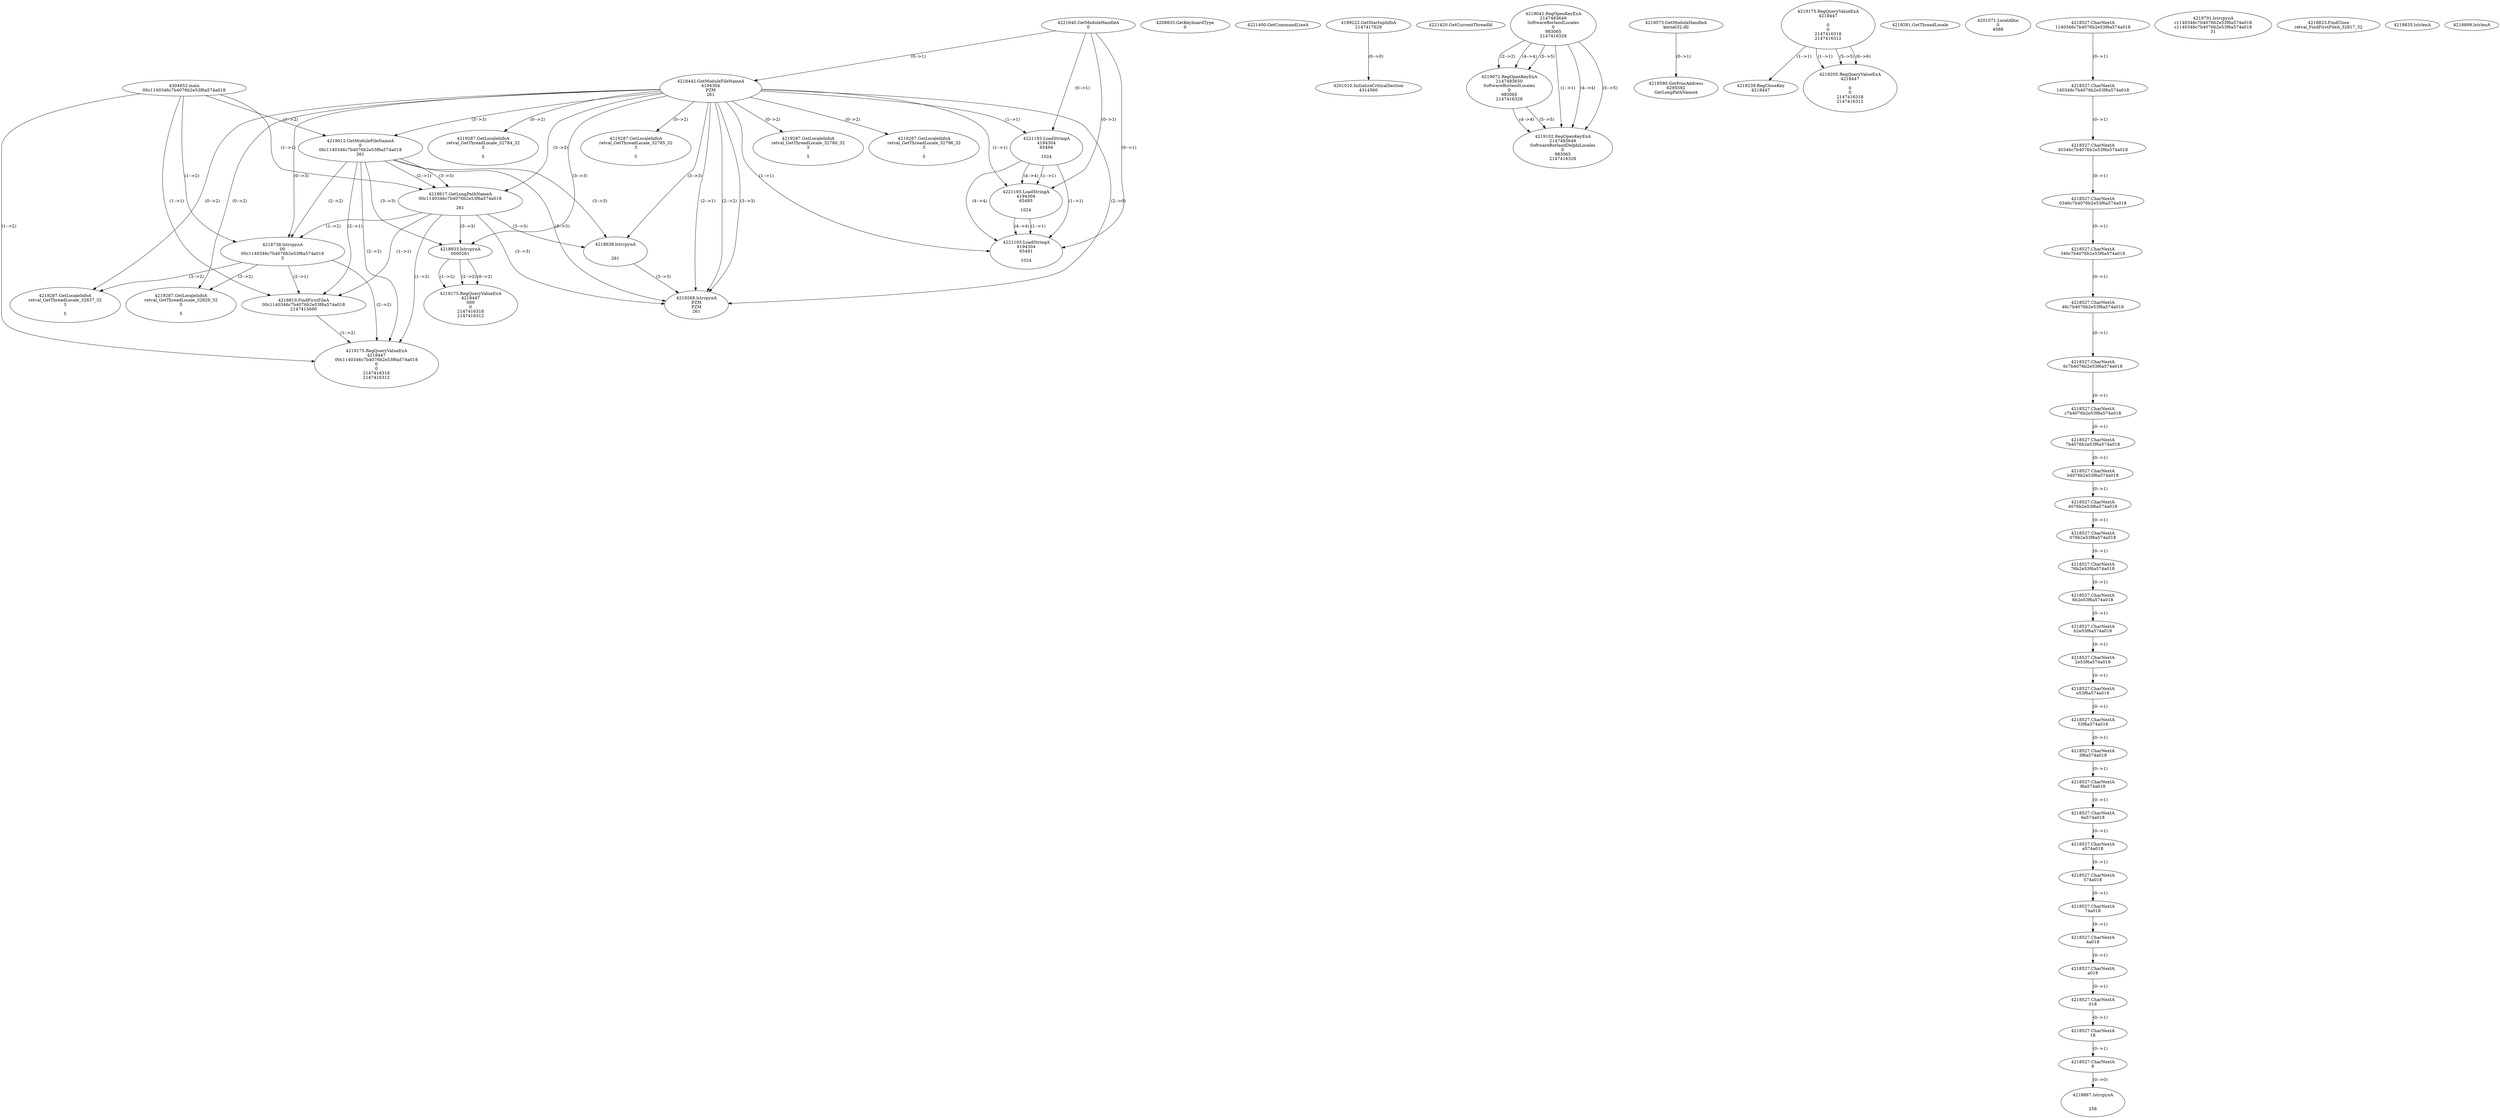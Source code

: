 // Global SCDG with merge call
digraph {
	0 [label="4304852.main
00c1140346c7b4076b2e53f6a574a018"]
	1 [label="4221640.GetModuleHandleA
0"]
	2 [label="4208833.GetKeyboardType
0"]
	3 [label="4221400.GetCommandLineA
"]
	4 [label="4199222.GetStartupInfoA
2147417628"]
	5 [label="4221420.GetCurrentThreadId
"]
	6 [label="4218442.GetModuleFileNameA
4194304
PZM
261"]
	1 -> 6 [label="(0-->1)"]
	7 [label="4219012.GetModuleFileNameA
0
00c1140346c7b4076b2e53f6a574a018
261"]
	0 -> 7 [label="(1-->2)"]
	6 -> 7 [label="(3-->3)"]
	8 [label="4219042.RegOpenKeyExA
2147483649
Software\Borland\Locales
0
983065
2147416328"]
	9 [label="4218573.GetModuleHandleA
kernel32.dll"]
	10 [label="4218590.GetProcAddress
6295592
GetLongPathNameA"]
	9 -> 10 [label="(0-->1)"]
	11 [label="4218617.GetLongPathNameA
00c1140346c7b4076b2e53f6a574a018

261"]
	0 -> 11 [label="(1-->1)"]
	7 -> 11 [label="(2-->1)"]
	6 -> 11 [label="(3-->3)"]
	7 -> 11 [label="(3-->3)"]
	12 [label="4218638.lstrcpynA


261"]
	6 -> 12 [label="(3-->3)"]
	7 -> 12 [label="(3-->3)"]
	11 -> 12 [label="(3-->3)"]
	13 [label="4219175.RegQueryValueExA
4218447

0
0
2147416318
2147416312"]
	14 [label="4219239.RegCloseKey
4218447"]
	13 -> 14 [label="(1-->1)"]
	15 [label="4219268.lstrcpynA
PZM
PZM
261"]
	6 -> 15 [label="(2-->1)"]
	6 -> 15 [label="(2-->2)"]
	6 -> 15 [label="(3-->3)"]
	7 -> 15 [label="(3-->3)"]
	11 -> 15 [label="(3-->3)"]
	12 -> 15 [label="(3-->3)"]
	6 -> 15 [label="(2-->0)"]
	16 [label="4219281.GetThreadLocale
"]
	17 [label="4219287.GetLocaleInfoA
retval_GetThreadLocale_32784_32
3

5"]
	6 -> 17 [label="(0-->2)"]
	18 [label="4221193.LoadStringA
4194304
65494

1024"]
	1 -> 18 [label="(0-->1)"]
	6 -> 18 [label="(1-->1)"]
	19 [label="4221193.LoadStringA
4194304
65493

1024"]
	1 -> 19 [label="(0-->1)"]
	6 -> 19 [label="(1-->1)"]
	18 -> 19 [label="(1-->1)"]
	18 -> 19 [label="(4-->4)"]
	20 [label="4201010.InitializeCriticalSection
4314560"]
	4 -> 20 [label="(0-->0)"]
	21 [label="4201071.LocalAlloc
0
4088"]
	22 [label="4219072.RegOpenKeyExA
2147483650
Software\Borland\Locales
0
983065
2147416328"]
	8 -> 22 [label="(2-->2)"]
	8 -> 22 [label="(4-->4)"]
	8 -> 22 [label="(5-->5)"]
	23 [label="4219102.RegOpenKeyExA
2147483649
Software\Borland\Delphi\Locales
0
983065
2147416328"]
	8 -> 23 [label="(1-->1)"]
	8 -> 23 [label="(4-->4)"]
	22 -> 23 [label="(4-->4)"]
	8 -> 23 [label="(5-->5)"]
	22 -> 23 [label="(5-->5)"]
	24 [label="4218738.lstrcpynA
00
00c1140346c7b4076b2e53f6a574a018
3"]
	0 -> 24 [label="(1-->2)"]
	7 -> 24 [label="(2-->2)"]
	11 -> 24 [label="(1-->2)"]
	6 -> 24 [label="(0-->3)"]
	25 [label="4218527.CharNextA
1140346c7b4076b2e53f6a574a018"]
	26 [label="4218527.CharNextA
140346c7b4076b2e53f6a574a018"]
	25 -> 26 [label="(0-->1)"]
	27 [label="4218527.CharNextA
40346c7b4076b2e53f6a574a018"]
	26 -> 27 [label="(0-->1)"]
	28 [label="4218527.CharNextA
0346c7b4076b2e53f6a574a018"]
	27 -> 28 [label="(0-->1)"]
	29 [label="4218527.CharNextA
346c7b4076b2e53f6a574a018"]
	28 -> 29 [label="(0-->1)"]
	30 [label="4218527.CharNextA
46c7b4076b2e53f6a574a018"]
	29 -> 30 [label="(0-->1)"]
	31 [label="4218527.CharNextA
6c7b4076b2e53f6a574a018"]
	30 -> 31 [label="(0-->1)"]
	32 [label="4218527.CharNextA
c7b4076b2e53f6a574a018"]
	31 -> 32 [label="(0-->1)"]
	33 [label="4218527.CharNextA
7b4076b2e53f6a574a018"]
	32 -> 33 [label="(0-->1)"]
	34 [label="4218527.CharNextA
b4076b2e53f6a574a018"]
	33 -> 34 [label="(0-->1)"]
	35 [label="4218527.CharNextA
4076b2e53f6a574a018"]
	34 -> 35 [label="(0-->1)"]
	36 [label="4218527.CharNextA
076b2e53f6a574a018"]
	35 -> 36 [label="(0-->1)"]
	37 [label="4218527.CharNextA
76b2e53f6a574a018"]
	36 -> 37 [label="(0-->1)"]
	38 [label="4218527.CharNextA
6b2e53f6a574a018"]
	37 -> 38 [label="(0-->1)"]
	39 [label="4218527.CharNextA
b2e53f6a574a018"]
	38 -> 39 [label="(0-->1)"]
	40 [label="4218527.CharNextA
2e53f6a574a018"]
	39 -> 40 [label="(0-->1)"]
	41 [label="4218527.CharNextA
e53f6a574a018"]
	40 -> 41 [label="(0-->1)"]
	42 [label="4218527.CharNextA
53f6a574a018"]
	41 -> 42 [label="(0-->1)"]
	43 [label="4218527.CharNextA
3f6a574a018"]
	42 -> 43 [label="(0-->1)"]
	44 [label="4218527.CharNextA
f6a574a018"]
	43 -> 44 [label="(0-->1)"]
	45 [label="4218527.CharNextA
6a574a018"]
	44 -> 45 [label="(0-->1)"]
	46 [label="4218527.CharNextA
a574a018"]
	45 -> 46 [label="(0-->1)"]
	47 [label="4218527.CharNextA
574a018"]
	46 -> 47 [label="(0-->1)"]
	48 [label="4218527.CharNextA
74a018"]
	47 -> 48 [label="(0-->1)"]
	49 [label="4218527.CharNextA
4a018"]
	48 -> 49 [label="(0-->1)"]
	50 [label="4218527.CharNextA
a018"]
	49 -> 50 [label="(0-->1)"]
	51 [label="4218527.CharNextA
018"]
	50 -> 51 [label="(0-->1)"]
	52 [label="4218527.CharNextA
18"]
	51 -> 52 [label="(0-->1)"]
	53 [label="4218527.CharNextA
8"]
	52 -> 53 [label="(0-->1)"]
	54 [label="4218791.lstrcpynA
c1140346c7b4076b2e53f6a574a018
c1140346c7b4076b2e53f6a574a018
31"]
	55 [label="4218810.FindFirstFileA
00c1140346c7b4076b2e53f6a574a018
2147415690"]
	0 -> 55 [label="(1-->1)"]
	7 -> 55 [label="(2-->1)"]
	11 -> 55 [label="(1-->1)"]
	24 -> 55 [label="(2-->1)"]
	56 [label="4219175.RegQueryValueExA
4218447
00c1140346c7b4076b2e53f6a574a018
0
0
2147416318
2147416312"]
	0 -> 56 [label="(1-->2)"]
	7 -> 56 [label="(2-->2)"]
	11 -> 56 [label="(1-->2)"]
	24 -> 56 [label="(2-->2)"]
	55 -> 56 [label="(1-->2)"]
	57 [label="4219287.GetLocaleInfoA
retval_GetThreadLocale_32837_32
3

5"]
	6 -> 57 [label="(0-->2)"]
	24 -> 57 [label="(3-->2)"]
	58 [label="4219205.RegQueryValueExA
4218447

0
0
2147416318
2147416312"]
	13 -> 58 [label="(1-->1)"]
	13 -> 58 [label="(5-->5)"]
	13 -> 58 [label="(6-->6)"]
	59 [label="4219287.GetLocaleInfoA
retval_GetThreadLocale_32785_32
3

5"]
	6 -> 59 [label="(0-->2)"]
	60 [label="4221193.LoadStringA
4194304
65491

1024"]
	1 -> 60 [label="(0-->1)"]
	6 -> 60 [label="(1-->1)"]
	18 -> 60 [label="(1-->1)"]
	19 -> 60 [label="(1-->1)"]
	18 -> 60 [label="(4-->4)"]
	19 -> 60 [label="(4-->4)"]
	61 [label="4218823.FindClose
retval_FindFirstFileA_32817_32"]
	62 [label="4218835.lstrlenA
"]
	63 [label="4218887.lstrcpynA


258"]
	53 -> 63 [label="(0-->0)"]
	64 [label="4218899.lstrlenA
"]
	65 [label="4218933.lstrcpynA
00\
00\
261"]
	6 -> 65 [label="(3-->3)"]
	7 -> 65 [label="(3-->3)"]
	11 -> 65 [label="(3-->3)"]
	66 [label="4219175.RegQueryValueExA
4218447
00\
0
0
2147416318
2147416312"]
	65 -> 66 [label="(1-->2)"]
	65 -> 66 [label="(2-->2)"]
	65 -> 66 [label="(0-->2)"]
	67 [label="4219287.GetLocaleInfoA
retval_GetThreadLocale_32829_32
3

5"]
	6 -> 67 [label="(0-->2)"]
	24 -> 67 [label="(3-->2)"]
	68 [label="4219287.GetLocaleInfoA
retval_GetThreadLocale_32780_32
3

5"]
	6 -> 68 [label="(0-->2)"]
	69 [label="4219287.GetLocaleInfoA
retval_GetThreadLocale_32796_32
3

5"]
	6 -> 69 [label="(0-->2)"]
}
